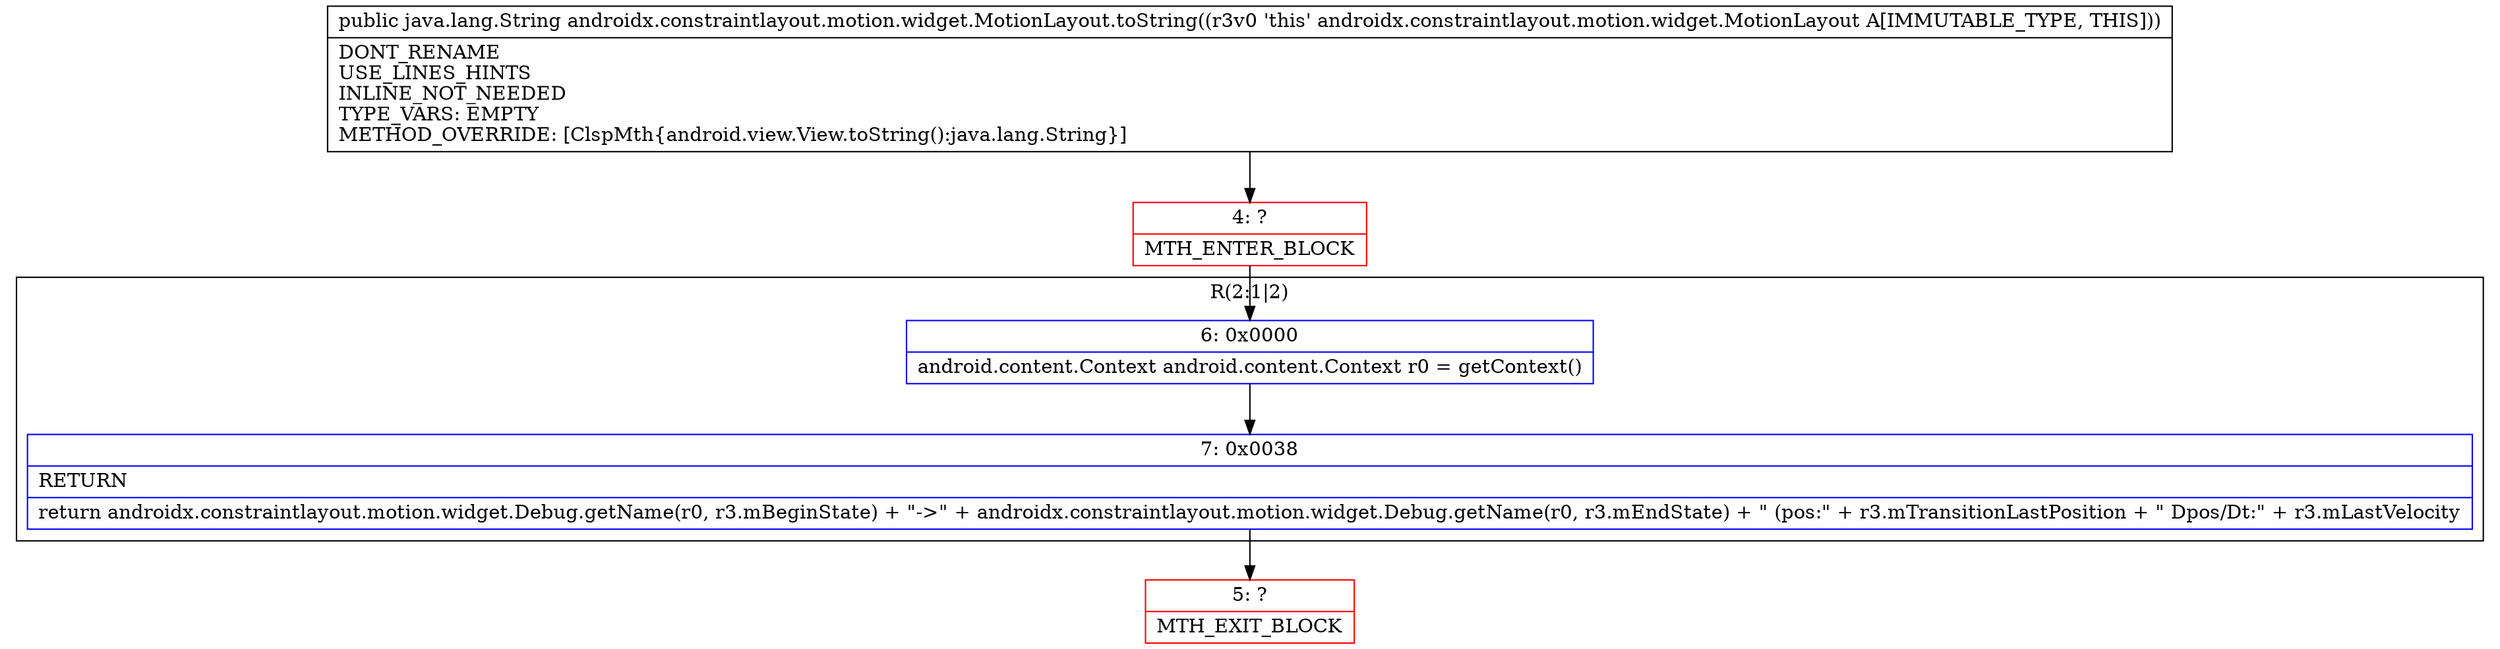 digraph "CFG forandroidx.constraintlayout.motion.widget.MotionLayout.toString()Ljava\/lang\/String;" {
subgraph cluster_Region_937381250 {
label = "R(2:1|2)";
node [shape=record,color=blue];
Node_6 [shape=record,label="{6\:\ 0x0000|android.content.Context android.content.Context r0 = getContext()\l}"];
Node_7 [shape=record,label="{7\:\ 0x0038|RETURN\l|return androidx.constraintlayout.motion.widget.Debug.getName(r0, r3.mBeginState) + \"\-\>\" + androidx.constraintlayout.motion.widget.Debug.getName(r0, r3.mEndState) + \" (pos:\" + r3.mTransitionLastPosition + \" Dpos\/Dt:\" + r3.mLastVelocity\l}"];
}
Node_4 [shape=record,color=red,label="{4\:\ ?|MTH_ENTER_BLOCK\l}"];
Node_5 [shape=record,color=red,label="{5\:\ ?|MTH_EXIT_BLOCK\l}"];
MethodNode[shape=record,label="{public java.lang.String androidx.constraintlayout.motion.widget.MotionLayout.toString((r3v0 'this' androidx.constraintlayout.motion.widget.MotionLayout A[IMMUTABLE_TYPE, THIS]))  | DONT_RENAME\lUSE_LINES_HINTS\lINLINE_NOT_NEEDED\lTYPE_VARS: EMPTY\lMETHOD_OVERRIDE: [ClspMth\{android.view.View.toString():java.lang.String\}]\l}"];
MethodNode -> Node_4;Node_6 -> Node_7;
Node_7 -> Node_5;
Node_4 -> Node_6;
}

